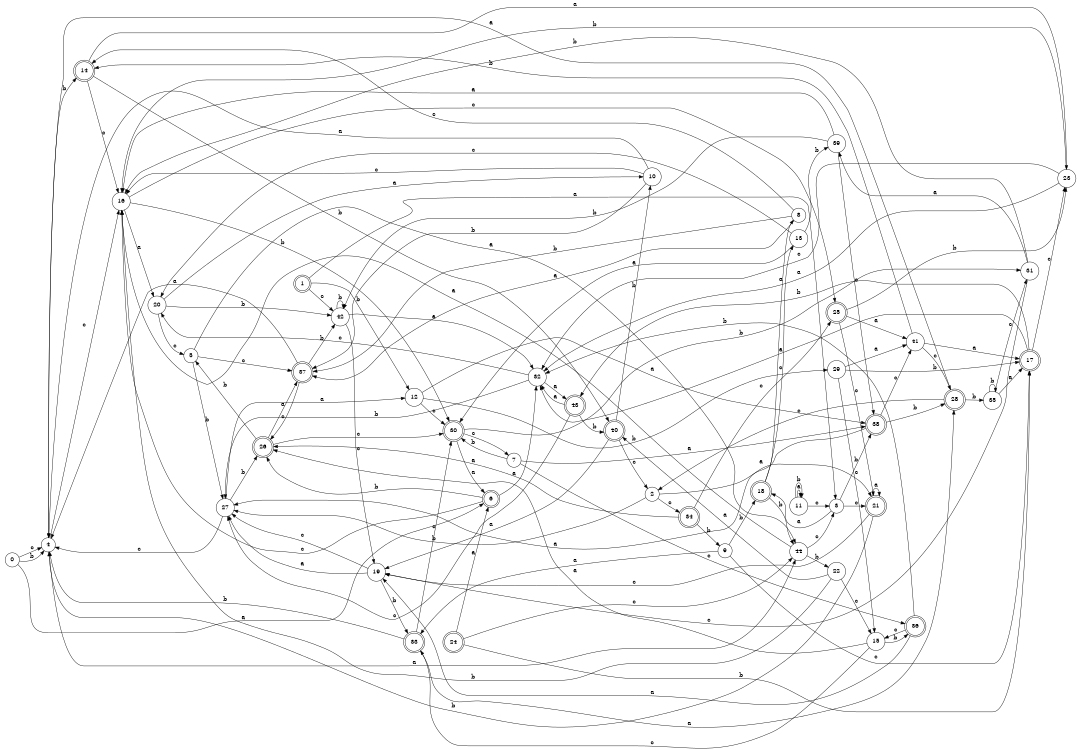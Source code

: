 digraph n36_8 {
__start0 [label="" shape="none"];

rankdir=LR;
size="8,5";

s0 [style="filled", color="black", fillcolor="white" shape="circle", label="0"];
s1 [style="rounded,filled", color="black", fillcolor="white" shape="doublecircle", label="1"];
s2 [style="filled", color="black", fillcolor="white" shape="circle", label="2"];
s3 [style="filled", color="black", fillcolor="white" shape="circle", label="3"];
s4 [style="filled", color="black", fillcolor="white" shape="circle", label="4"];
s5 [style="filled", color="black", fillcolor="white" shape="circle", label="5"];
s6 [style="rounded,filled", color="black", fillcolor="white" shape="doublecircle", label="6"];
s7 [style="filled", color="black", fillcolor="white" shape="circle", label="7"];
s8 [style="filled", color="black", fillcolor="white" shape="circle", label="8"];
s9 [style="filled", color="black", fillcolor="white" shape="circle", label="9"];
s10 [style="filled", color="black", fillcolor="white" shape="circle", label="10"];
s11 [style="filled", color="black", fillcolor="white" shape="circle", label="11"];
s12 [style="filled", color="black", fillcolor="white" shape="circle", label="12"];
s13 [style="filled", color="black", fillcolor="white" shape="circle", label="13"];
s14 [style="rounded,filled", color="black", fillcolor="white" shape="doublecircle", label="14"];
s15 [style="filled", color="black", fillcolor="white" shape="circle", label="15"];
s16 [style="filled", color="black", fillcolor="white" shape="circle", label="16"];
s17 [style="rounded,filled", color="black", fillcolor="white" shape="doublecircle", label="17"];
s18 [style="rounded,filled", color="black", fillcolor="white" shape="doublecircle", label="18"];
s19 [style="filled", color="black", fillcolor="white" shape="circle", label="19"];
s20 [style="filled", color="black", fillcolor="white" shape="circle", label="20"];
s21 [style="rounded,filled", color="black", fillcolor="white" shape="doublecircle", label="21"];
s22 [style="filled", color="black", fillcolor="white" shape="circle", label="22"];
s23 [style="filled", color="black", fillcolor="white" shape="circle", label="23"];
s24 [style="rounded,filled", color="black", fillcolor="white" shape="doublecircle", label="24"];
s25 [style="rounded,filled", color="black", fillcolor="white" shape="doublecircle", label="25"];
s26 [style="rounded,filled", color="black", fillcolor="white" shape="doublecircle", label="26"];
s27 [style="filled", color="black", fillcolor="white" shape="circle", label="27"];
s28 [style="rounded,filled", color="black", fillcolor="white" shape="doublecircle", label="28"];
s29 [style="filled", color="black", fillcolor="white" shape="circle", label="29"];
s30 [style="rounded,filled", color="black", fillcolor="white" shape="doublecircle", label="30"];
s31 [style="filled", color="black", fillcolor="white" shape="circle", label="31"];
s32 [style="filled", color="black", fillcolor="white" shape="circle", label="32"];
s33 [style="rounded,filled", color="black", fillcolor="white" shape="doublecircle", label="33"];
s34 [style="rounded,filled", color="black", fillcolor="white" shape="doublecircle", label="34"];
s35 [style="filled", color="black", fillcolor="white" shape="circle", label="35"];
s36 [style="rounded,filled", color="black", fillcolor="white" shape="doublecircle", label="36"];
s37 [style="rounded,filled", color="black", fillcolor="white" shape="doublecircle", label="37"];
s38 [style="rounded,filled", color="black", fillcolor="white" shape="doublecircle", label="38"];
s39 [style="filled", color="black", fillcolor="white" shape="circle", label="39"];
s40 [style="rounded,filled", color="black", fillcolor="white" shape="doublecircle", label="40"];
s41 [style="filled", color="black", fillcolor="white" shape="circle", label="41"];
s42 [style="filled", color="black", fillcolor="white" shape="circle", label="42"];
s43 [style="rounded,filled", color="black", fillcolor="white" shape="doublecircle", label="43"];
s44 [style="filled", color="black", fillcolor="white" shape="circle", label="44"];
s0 -> s6 [label="a"];
s0 -> s4 [label="b"];
s0 -> s4 [label="c"];
s1 -> s3 [label="a"];
s1 -> s12 [label="b"];
s1 -> s42 [label="c"];
s2 -> s21 [label="a"];
s2 -> s27 [label="b"];
s2 -> s34 [label="c"];
s3 -> s18 [label="a"];
s3 -> s38 [label="b"];
s3 -> s21 [label="c"];
s4 -> s44 [label="a"];
s4 -> s14 [label="b"];
s4 -> s16 [label="c"];
s5 -> s44 [label="a"];
s5 -> s27 [label="b"];
s5 -> s37 [label="c"];
s6 -> s32 [label="a"];
s6 -> s26 [label="b"];
s6 -> s16 [label="c"];
s7 -> s38 [label="a"];
s7 -> s30 [label="b"];
s7 -> s36 [label="c"];
s8 -> s37 [label="a"];
s8 -> s37 [label="b"];
s8 -> s14 [label="c"];
s9 -> s33 [label="a"];
s9 -> s18 [label="b"];
s9 -> s17 [label="c"];
s10 -> s4 [label="a"];
s10 -> s37 [label="b"];
s10 -> s16 [label="c"];
s11 -> s11 [label="a"];
s11 -> s11 [label="b"];
s11 -> s3 [label="c"];
s12 -> s38 [label="a"];
s12 -> s29 [label="b"];
s12 -> s30 [label="c"];
s13 -> s30 [label="a"];
s13 -> s39 [label="b"];
s13 -> s20 [label="c"];
s14 -> s23 [label="a"];
s14 -> s40 [label="b"];
s14 -> s16 [label="c"];
s15 -> s26 [label="a"];
s15 -> s36 [label="b"];
s15 -> s33 [label="c"];
s16 -> s20 [label="a"];
s16 -> s30 [label="b"];
s16 -> s25 [label="c"];
s17 -> s32 [label="a"];
s17 -> s43 [label="b"];
s17 -> s23 [label="c"];
s18 -> s8 [label="a"];
s18 -> s44 [label="b"];
s18 -> s13 [label="c"];
s19 -> s27 [label="a"];
s19 -> s33 [label="b"];
s19 -> s27 [label="c"];
s20 -> s10 [label="a"];
s20 -> s42 [label="b"];
s20 -> s5 [label="c"];
s21 -> s21 [label="a"];
s21 -> s4 [label="b"];
s21 -> s19 [label="c"];
s22 -> s40 [label="a"];
s22 -> s16 [label="b"];
s22 -> s15 [label="c"];
s23 -> s32 [label="a"];
s23 -> s16 [label="b"];
s23 -> s32 [label="c"];
s24 -> s6 [label="a"];
s24 -> s17 [label="b"];
s24 -> s44 [label="c"];
s25 -> s41 [label="a"];
s25 -> s23 [label="b"];
s25 -> s21 [label="c"];
s26 -> s37 [label="a"];
s26 -> s5 [label="b"];
s26 -> s30 [label="c"];
s27 -> s12 [label="a"];
s27 -> s26 [label="b"];
s27 -> s4 [label="c"];
s28 -> s4 [label="a"];
s28 -> s35 [label="b"];
s28 -> s2 [label="c"];
s29 -> s41 [label="a"];
s29 -> s17 [label="b"];
s29 -> s15 [label="c"];
s30 -> s6 [label="a"];
s30 -> s31 [label="b"];
s30 -> s7 [label="c"];
s31 -> s39 [label="a"];
s31 -> s16 [label="b"];
s31 -> s19 [label="c"];
s32 -> s43 [label="a"];
s32 -> s27 [label="b"];
s32 -> s20 [label="c"];
s33 -> s28 [label="a"];
s33 -> s4 [label="b"];
s33 -> s30 [label="c"];
s34 -> s26 [label="a"];
s34 -> s9 [label="b"];
s34 -> s25 [label="c"];
s35 -> s17 [label="a"];
s35 -> s35 [label="b"];
s35 -> s31 [label="c"];
s36 -> s19 [label="a"];
s36 -> s32 [label="b"];
s36 -> s15 [label="c"];
s37 -> s4 [label="a"];
s37 -> s42 [label="b"];
s37 -> s26 [label="c"];
s38 -> s27 [label="a"];
s38 -> s28 [label="b"];
s38 -> s41 [label="c"];
s39 -> s16 [label="a"];
s39 -> s42 [label="b"];
s39 -> s38 [label="c"];
s40 -> s19 [label="a"];
s40 -> s10 [label="b"];
s40 -> s2 [label="c"];
s41 -> s17 [label="a"];
s41 -> s14 [label="b"];
s41 -> s28 [label="c"];
s42 -> s32 [label="a"];
s42 -> s42 [label="b"];
s42 -> s19 [label="c"];
s43 -> s32 [label="a"];
s43 -> s40 [label="b"];
s43 -> s27 [label="c"];
s44 -> s16 [label="a"];
s44 -> s22 [label="b"];
s44 -> s3 [label="c"];

}